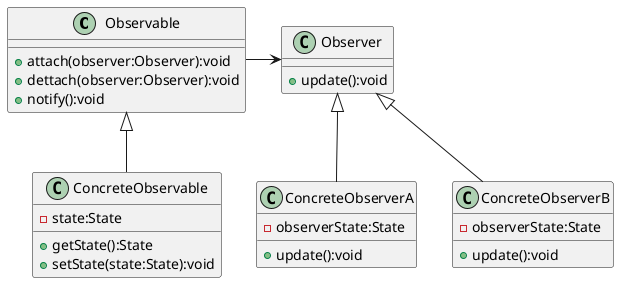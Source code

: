 @startuml
class Observable{
    +attach(observer:Observer):void
    +dettach(observer:Observer):void
    +notify():void
}
class ConcreteObservable{
    -state:State
    +getState():State
    +setState(state:State):void
}
class Observer {
    +update():void
}
class ConcreteObserverA{
    -observerState:State
    +update():void
}
class ConcreteObserverB{
    -observerState:State
    +update():void
}
Observable -right-> Observer
ConcreteObserverA -up-|> Observer
ConcreteObserverB -up-|> Observer
ConcreteObservable -up-|> Observable
@enduml